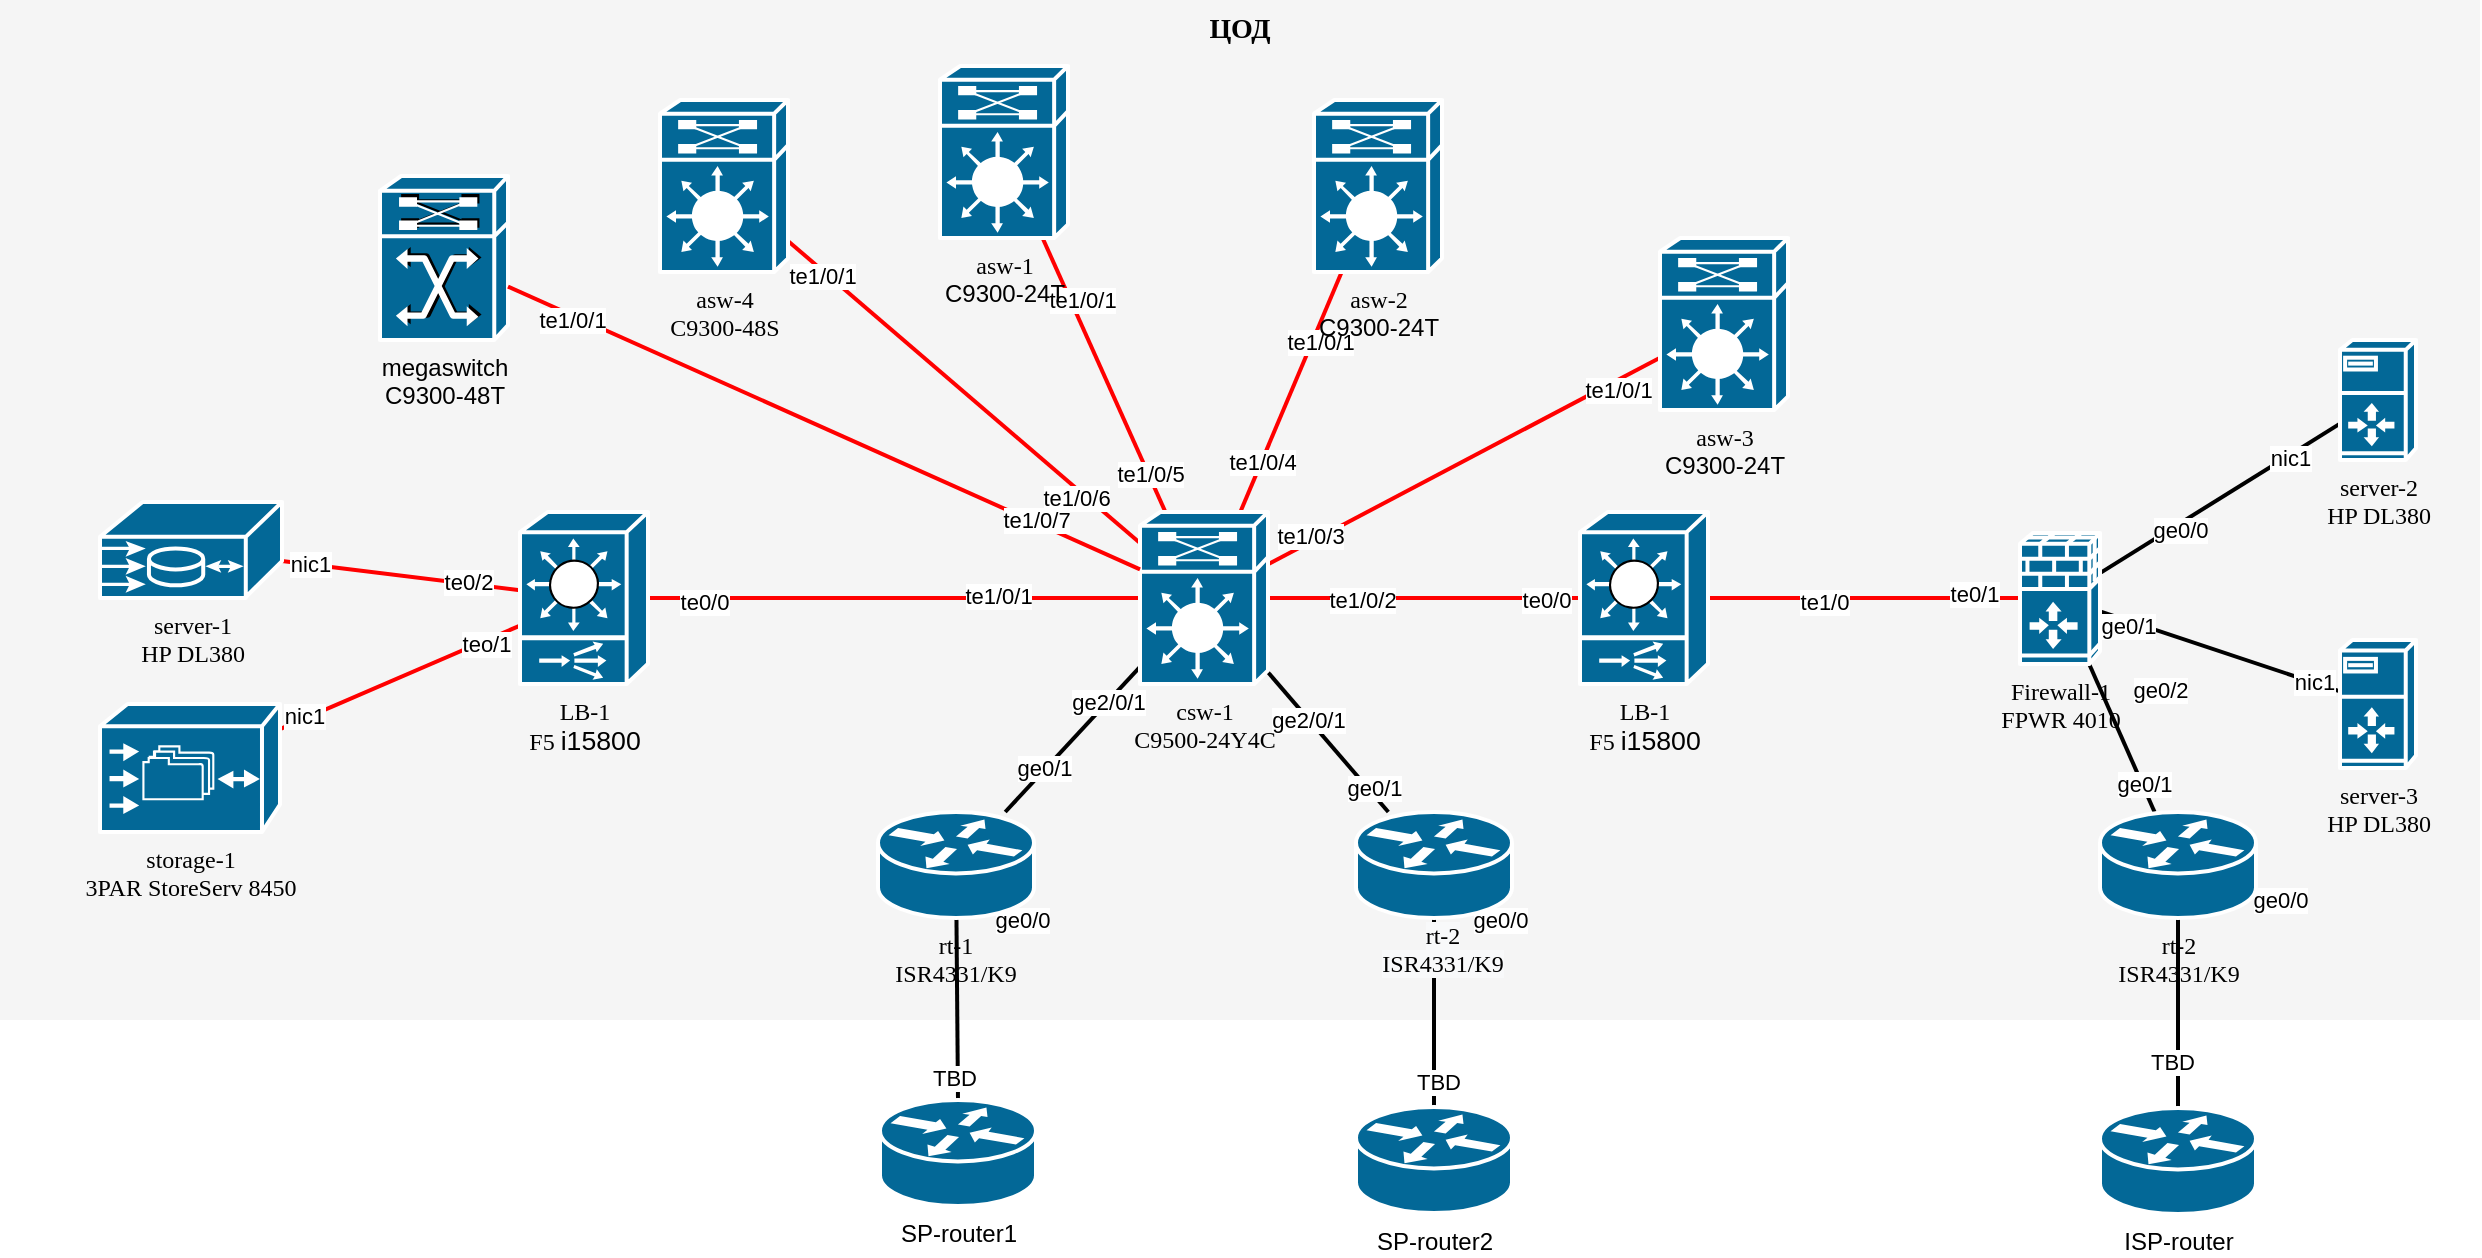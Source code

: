 <mxfile version="20.6.2" type="device"><diagram name="Page-1" id="c37626ed-c26b-45fb-9056-f9ebc6bb27b6"><mxGraphModel dx="1793" dy="1045" grid="1" gridSize="10" guides="1" tooltips="1" connect="1" arrows="1" fold="1" page="1" pageScale="1" pageWidth="1100" pageHeight="850" background="none" math="0" shadow="0"><root><mxCell id="0"/><mxCell id="1" parent="0"/><mxCell id="1c7a67bf8fd3230f-83" value="ЦОД" style="whiteSpace=wrap;html=1;rounded=0;shadow=0;comic=0;strokeWidth=1;fontFamily=Verdana;fontSize=14;fillColor=#f5f5f5;strokeColor=none;verticalAlign=top;fontStyle=1" parent="1" vertex="1"><mxGeometry x="450" y="220" width="1240" height="510" as="geometry"/></mxCell><mxCell id="1c7a67bf8fd3230f-37" style="edgeStyle=none;html=1;labelBackgroundColor=none;startFill=0;endArrow=none;endFill=0;strokeWidth=2;fontFamily=Verdana;fontSize=12;strokeColor=#FF0000;fillColor=#e51400;" parent="1" source="1c7a67bf8fd3230f-1" target="1c7a67bf8fd3230f-5" edge="1"><mxGeometry relative="1" as="geometry"/></mxCell><mxCell id="pVyVXhRQnFWiGD-vonVl-17" value="te1/0/6" style="edgeLabel;html=1;align=center;verticalAlign=middle;resizable=0;points=[];" parent="1c7a67bf8fd3230f-37" vertex="1" connectable="0"><mxGeometry x="0.805" y="3" relative="1" as="geometry"><mxPoint x="-17" y="-6" as="offset"/></mxGeometry></mxCell><mxCell id="pVyVXhRQnFWiGD-vonVl-22" value="te1/0/1" style="edgeLabel;html=1;align=center;verticalAlign=middle;resizable=0;points=[];" parent="1c7a67bf8fd3230f-37" vertex="1" connectable="0"><mxGeometry x="-0.795" y="-2" relative="1" as="geometry"><mxPoint as="offset"/></mxGeometry></mxCell><mxCell id="1c7a67bf8fd3230f-1" value="asw-4&lt;br&gt;C9300-48S" style="shape=mxgraph.cisco.misc.route_switch_processor;html=1;dashed=0;fillColor=#036897;strokeColor=#ffffff;strokeWidth=2;verticalLabelPosition=bottom;verticalAlign=top;rounded=0;shadow=0;comic=0;fontFamily=Verdana;fontSize=12;" parent="1" vertex="1"><mxGeometry x="780" y="270" width="64" height="86" as="geometry"/></mxCell><mxCell id="1c7a67bf8fd3230f-38" style="edgeStyle=none;html=1;labelBackgroundColor=none;startFill=0;endArrow=none;endFill=0;strokeWidth=2;fontFamily=Verdana;fontSize=12;strokeColor=#FF0000;fillColor=#e51400;" parent="1" source="1c7a67bf8fd3230f-2" target="1c7a67bf8fd3230f-5" edge="1"><mxGeometry relative="1" as="geometry"/></mxCell><mxCell id="pVyVXhRQnFWiGD-vonVl-16" value="te1/0/5" style="edgeLabel;html=1;align=center;verticalAlign=middle;resizable=0;points=[];" parent="1c7a67bf8fd3230f-38" vertex="1" connectable="0"><mxGeometry x="0.726" y="1" relative="1" as="geometry"><mxPoint as="offset"/></mxGeometry></mxCell><mxCell id="pVyVXhRQnFWiGD-vonVl-21" value="te1/0/1" style="edgeLabel;html=1;align=center;verticalAlign=middle;resizable=0;points=[];" parent="1c7a67bf8fd3230f-38" vertex="1" connectable="0"><mxGeometry x="-0.683" y="-3" relative="1" as="geometry"><mxPoint x="12" y="8" as="offset"/></mxGeometry></mxCell><mxCell id="1c7a67bf8fd3230f-2" value="asw-1&lt;br&gt;&lt;span style=&quot;font-family: Helvetica;&quot;&gt;C9300-24T&lt;/span&gt;" style="shape=mxgraph.cisco.misc.route_switch_processor;html=1;dashed=0;fillColor=#036897;strokeColor=#ffffff;strokeWidth=2;verticalLabelPosition=bottom;verticalAlign=top;rounded=0;shadow=0;comic=0;fontFamily=Verdana;fontSize=12;" parent="1" vertex="1"><mxGeometry x="920" y="253" width="64" height="86" as="geometry"/></mxCell><mxCell id="1c7a67bf8fd3230f-39" style="edgeStyle=none;html=1;labelBackgroundColor=none;startFill=0;endArrow=none;endFill=0;strokeWidth=2;fontFamily=Verdana;fontSize=12;strokeColor=#FF0000;fillColor=#e51400;" parent="1" source="1c7a67bf8fd3230f-3" target="1c7a67bf8fd3230f-5" edge="1"><mxGeometry relative="1" as="geometry"/></mxCell><mxCell id="pVyVXhRQnFWiGD-vonVl-15" value="te1/0/4" style="edgeLabel;html=1;align=center;verticalAlign=middle;resizable=0;points=[];" parent="1c7a67bf8fd3230f-39" vertex="1" connectable="0"><mxGeometry x="0.571" relative="1" as="geometry"><mxPoint as="offset"/></mxGeometry></mxCell><mxCell id="pVyVXhRQnFWiGD-vonVl-20" value="te1/0/1" style="edgeLabel;html=1;align=center;verticalAlign=middle;resizable=0;points=[];" parent="1c7a67bf8fd3230f-39" vertex="1" connectable="0"><mxGeometry x="-0.587" y="-1" relative="1" as="geometry"><mxPoint y="10" as="offset"/></mxGeometry></mxCell><mxCell id="1c7a67bf8fd3230f-3" value="asw-2&lt;br&gt;&lt;span style=&quot;font-family: Helvetica;&quot;&gt;C9300-24T&lt;/span&gt;" style="shape=mxgraph.cisco.misc.route_switch_processor;html=1;dashed=0;fillColor=#036897;strokeColor=#ffffff;strokeWidth=2;verticalLabelPosition=bottom;verticalAlign=top;rounded=0;shadow=0;comic=0;fontFamily=Verdana;fontSize=12;labelBackgroundColor=none;" parent="1" vertex="1"><mxGeometry x="1107" y="270" width="64" height="86" as="geometry"/></mxCell><mxCell id="1c7a67bf8fd3230f-40" style="edgeStyle=none;html=1;labelBackgroundColor=none;startFill=0;endArrow=none;endFill=0;strokeWidth=2;fontFamily=Verdana;fontSize=12;strokeColor=#FF0000;fillColor=#e51400;" parent="1" source="1c7a67bf8fd3230f-4" target="1c7a67bf8fd3230f-5" edge="1"><mxGeometry relative="1" as="geometry"/></mxCell><mxCell id="pVyVXhRQnFWiGD-vonVl-14" value="te1/0/3" style="edgeLabel;html=1;align=center;verticalAlign=middle;resizable=0;points=[];" parent="1c7a67bf8fd3230f-40" vertex="1" connectable="0"><mxGeometry x="0.775" y="-3" relative="1" as="geometry"><mxPoint as="offset"/></mxGeometry></mxCell><mxCell id="pVyVXhRQnFWiGD-vonVl-19" value="te1/0/1" style="edgeLabel;html=1;align=center;verticalAlign=middle;resizable=0;points=[];" parent="1c7a67bf8fd3230f-40" vertex="1" connectable="0"><mxGeometry x="-0.76" y="4" relative="1" as="geometry"><mxPoint as="offset"/></mxGeometry></mxCell><object label="asw-3&lt;br&gt;&lt;span style=&quot;font-family: Helvetica;&quot;&gt;C9300-24T&lt;/span&gt;" Power="300" id="1c7a67bf8fd3230f-4"><mxCell style="shape=mxgraph.cisco.misc.route_switch_processor;html=1;dashed=0;fillColor=#036897;strokeColor=#ffffff;strokeWidth=2;verticalLabelPosition=bottom;verticalAlign=top;rounded=0;shadow=0;comic=0;fontFamily=Verdana;fontSize=12;" parent="1" vertex="1"><mxGeometry x="1280" y="339" width="64" height="86" as="geometry"/></mxCell></object><mxCell id="1c7a67bf8fd3230f-41" style="edgeStyle=none;html=1;labelBackgroundColor=none;startFill=0;endArrow=none;endFill=0;strokeWidth=2;fontFamily=Verdana;fontSize=12;strokeColor=#FF0000;fillColor=#e51400;" parent="1" source="1c7a67bf8fd3230f-5" target="1c7a67bf8fd3230f-7" edge="1"><mxGeometry relative="1" as="geometry"/></mxCell><mxCell id="pVyVXhRQnFWiGD-vonVl-13" value="te1/0/2" style="edgeLabel;html=1;align=center;verticalAlign=middle;resizable=0;points=[];" parent="1c7a67bf8fd3230f-41" vertex="1" connectable="0"><mxGeometry x="-0.406" y="-1" relative="1" as="geometry"><mxPoint as="offset"/></mxGeometry></mxCell><mxCell id="pVyVXhRQnFWiGD-vonVl-18" value="te0/0" style="edgeLabel;html=1;align=center;verticalAlign=middle;resizable=0;points=[];" parent="1c7a67bf8fd3230f-41" vertex="1" connectable="0"><mxGeometry x="0.773" y="-1" relative="1" as="geometry"><mxPoint as="offset"/></mxGeometry></mxCell><mxCell id="1c7a67bf8fd3230f-45" style="edgeStyle=none;html=1;labelBackgroundColor=none;startFill=0;endArrow=none;endFill=0;strokeWidth=2;fontFamily=Verdana;fontSize=12;strokeColor=#FF0000;fillColor=#e51400;" parent="1" source="1c7a67bf8fd3230f-5" target="1c7a67bf8fd3230f-6" edge="1"><mxGeometry relative="1" as="geometry"/></mxCell><mxCell id="pVyVXhRQnFWiGD-vonVl-1" value="te1/0/1" style="edgeLabel;html=1;align=center;verticalAlign=middle;resizable=0;points=[];" parent="1c7a67bf8fd3230f-45" vertex="1" connectable="0"><mxGeometry x="-0.423" y="-1" relative="1" as="geometry"><mxPoint as="offset"/></mxGeometry></mxCell><mxCell id="pVyVXhRQnFWiGD-vonVl-2" value="te0/0" style="edgeLabel;html=1;align=center;verticalAlign=middle;resizable=0;points=[];" parent="1c7a67bf8fd3230f-45" vertex="1" connectable="0"><mxGeometry x="0.776" y="2" relative="1" as="geometry"><mxPoint as="offset"/></mxGeometry></mxCell><mxCell id="1c7a67bf8fd3230f-49" style="edgeStyle=none;html=1;labelBackgroundColor=none;startFill=0;endArrow=none;endFill=0;strokeWidth=2;fontFamily=Verdana;fontSize=12;" parent="1" source="1c7a67bf8fd3230f-5" target="1c7a67bf8fd3230f-46" edge="1"><mxGeometry relative="1" as="geometry"/></mxCell><mxCell id="pVyVXhRQnFWiGD-vonVl-7" value="ge0/1" style="edgeLabel;html=1;align=center;verticalAlign=middle;resizable=0;points=[];" parent="1c7a67bf8fd3230f-49" vertex="1" connectable="0"><mxGeometry x="0.412" y="-1" relative="1" as="geometry"><mxPoint as="offset"/></mxGeometry></mxCell><mxCell id="pVyVXhRQnFWiGD-vonVl-8" value="ge2/0/1" style="edgeLabel;html=1;align=center;verticalAlign=middle;resizable=0;points=[];" parent="1c7a67bf8fd3230f-49" vertex="1" connectable="0"><mxGeometry x="-0.536" relative="1" as="geometry"><mxPoint x="-1" as="offset"/></mxGeometry></mxCell><mxCell id="1c7a67bf8fd3230f-50" style="edgeStyle=none;html=1;labelBackgroundColor=none;startFill=0;endArrow=none;endFill=0;strokeWidth=2;fontFamily=Verdana;fontSize=12;" parent="1" source="1c7a67bf8fd3230f-5" target="1c7a67bf8fd3230f-47" edge="1"><mxGeometry relative="1" as="geometry"/></mxCell><mxCell id="pVyVXhRQnFWiGD-vonVl-9" value="ge2/0/1" style="edgeLabel;html=1;align=center;verticalAlign=middle;resizable=0;points=[];" parent="1c7a67bf8fd3230f-50" vertex="1" connectable="0"><mxGeometry x="-0.328" y="-1" relative="1" as="geometry"><mxPoint y="-1" as="offset"/></mxGeometry></mxCell><mxCell id="pVyVXhRQnFWiGD-vonVl-10" value="ge0/1" style="edgeLabel;html=1;align=center;verticalAlign=middle;resizable=0;points=[];" parent="1c7a67bf8fd3230f-50" vertex="1" connectable="0"><mxGeometry x="0.69" y="2" relative="1" as="geometry"><mxPoint as="offset"/></mxGeometry></mxCell><mxCell id="1c7a67bf8fd3230f-5" value="csw-1&lt;br&gt;C9500-24Y4C" style="shape=mxgraph.cisco.misc.route_switch_processor;html=1;dashed=0;fillColor=#036897;strokeColor=#ffffff;strokeWidth=2;verticalLabelPosition=bottom;verticalAlign=top;rounded=0;shadow=0;comic=0;fontFamily=Verdana;fontSize=12;" parent="1" vertex="1"><mxGeometry x="1020" y="476" width="64" height="86" as="geometry"/></mxCell><mxCell id="1c7a67bf8fd3230f-64" style="edgeStyle=none;html=1;labelBackgroundColor=none;startFill=0;endArrow=none;endFill=0;strokeWidth=2;fontFamily=Verdana;fontSize=12;strokeColor=#FF0000;fillColor=#e51400;" parent="1" source="1c7a67bf8fd3230f-6" target="1c7a67bf8fd3230f-9" edge="1"><mxGeometry relative="1" as="geometry"/></mxCell><mxCell id="pVyVXhRQnFWiGD-vonVl-3" value="te0/2" style="edgeLabel;html=1;align=center;verticalAlign=middle;resizable=0;points=[];" parent="1c7a67bf8fd3230f-64" vertex="1" connectable="0"><mxGeometry x="-0.547" y="-1" relative="1" as="geometry"><mxPoint as="offset"/></mxGeometry></mxCell><mxCell id="pVyVXhRQnFWiGD-vonVl-4" value="nic1" style="edgeLabel;html=1;align=center;verticalAlign=middle;resizable=0;points=[];" parent="1c7a67bf8fd3230f-64" vertex="1" connectable="0"><mxGeometry x="0.767" relative="1" as="geometry"><mxPoint as="offset"/></mxGeometry></mxCell><mxCell id="1c7a67bf8fd3230f-65" style="edgeStyle=none;html=1;labelBackgroundColor=none;startFill=0;endArrow=none;endFill=0;strokeWidth=2;fontFamily=Verdana;fontSize=12;fillColor=#e51400;strokeColor=#FF0000;" parent="1" source="1c7a67bf8fd3230f-6" target="1c7a67bf8fd3230f-8" edge="1"><mxGeometry relative="1" as="geometry"/></mxCell><mxCell id="pVyVXhRQnFWiGD-vonVl-5" value="nic1" style="edgeLabel;html=1;align=center;verticalAlign=middle;resizable=0;points=[];" parent="1c7a67bf8fd3230f-65" vertex="1" connectable="0"><mxGeometry x="0.788" y="-1" relative="1" as="geometry"><mxPoint as="offset"/></mxGeometry></mxCell><mxCell id="pVyVXhRQnFWiGD-vonVl-6" value="teo/1" style="edgeLabel;html=1;align=center;verticalAlign=middle;resizable=0;points=[];" parent="1c7a67bf8fd3230f-65" vertex="1" connectable="0"><mxGeometry x="-0.699" y="1" relative="1" as="geometry"><mxPoint as="offset"/></mxGeometry></mxCell><mxCell id="1c7a67bf8fd3230f-6" value="LB-1&lt;br&gt;F5&amp;nbsp;&lt;span dir=&quot;ltr&quot; role=&quot;presentation&quot; style=&quot;left: 275.454px; top: 189.618px; font-size: 13.333px; font-family: sans-serif; transform: scaleX(1.256);&quot;&gt;i15800&lt;/span&gt;" style="shape=mxgraph.cisco.switches.content_switch;html=1;dashed=0;fillColor=#036897;strokeColor=#ffffff;strokeWidth=2;verticalLabelPosition=bottom;verticalAlign=top;rounded=0;shadow=0;comic=0;fontFamily=Verdana;fontSize=12;" parent="1" vertex="1"><mxGeometry x="710" y="476" width="64" height="86" as="geometry"/></mxCell><mxCell id="1c7a67bf8fd3230f-42" style="edgeStyle=none;html=1;labelBackgroundColor=none;startFill=0;endArrow=none;endFill=0;strokeWidth=2;fontFamily=Verdana;fontSize=12;strokeColor=#FF0000;fillColor=#e51400;" parent="1" source="1c7a67bf8fd3230f-7" target="1c7a67bf8fd3230f-10" edge="1"><mxGeometry relative="1" as="geometry"/></mxCell><mxCell id="pVyVXhRQnFWiGD-vonVl-23" value="te1/0" style="edgeLabel;html=1;align=center;verticalAlign=middle;resizable=0;points=[];" parent="1c7a67bf8fd3230f-42" vertex="1" connectable="0"><mxGeometry x="-0.254" y="-2" relative="1" as="geometry"><mxPoint as="offset"/></mxGeometry></mxCell><mxCell id="pVyVXhRQnFWiGD-vonVl-24" value="te0/1" style="edgeLabel;html=1;align=center;verticalAlign=middle;resizable=0;points=[];" parent="1c7a67bf8fd3230f-42" vertex="1" connectable="0"><mxGeometry x="0.706" y="2" relative="1" as="geometry"><mxPoint as="offset"/></mxGeometry></mxCell><mxCell id="1c7a67bf8fd3230f-7" value="LB-1&lt;br&gt;F5&amp;nbsp;&lt;span dir=&quot;ltr&quot; role=&quot;presentation&quot; style=&quot;left: 275.454px; top: 189.618px; font-size: 13.333px; font-family: sans-serif; transform: scaleX(1.256);&quot;&gt;i15800&lt;/span&gt;" style="shape=mxgraph.cisco.switches.content_switch;html=1;dashed=0;fillColor=#036897;strokeColor=#ffffff;strokeWidth=2;verticalLabelPosition=bottom;verticalAlign=top;rounded=0;shadow=0;comic=0;fontFamily=Verdana;fontSize=12;" parent="1" vertex="1"><mxGeometry x="1240" y="476" width="64" height="86" as="geometry"/></mxCell><mxCell id="1c7a67bf8fd3230f-8" value="storage-1&lt;br&gt;&lt;span style=&quot;background-color: initial;&quot;&gt;3PAR StoreServ 8450&lt;/span&gt;" style="shape=mxgraph.cisco.storage.cisco_file_engine;html=1;dashed=0;fillColor=#036897;strokeColor=#ffffff;strokeWidth=2;verticalLabelPosition=bottom;verticalAlign=top;rounded=0;shadow=0;comic=0;fontFamily=Verdana;fontSize=12;" parent="1" vertex="1"><mxGeometry x="500" y="572" width="90" height="64" as="geometry"/></mxCell><mxCell id="1c7a67bf8fd3230f-9" value="server-1&lt;br&gt;HP DL380" style="shape=mxgraph.cisco.misc.me1100;html=1;dashed=0;fillColor=#036897;strokeColor=#ffffff;strokeWidth=2;verticalLabelPosition=bottom;verticalAlign=top;rounded=0;shadow=0;comic=0;fontFamily=Verdana;fontSize=12;" parent="1" vertex="1"><mxGeometry x="500" y="471" width="91" height="48" as="geometry"/></mxCell><mxCell id="1c7a67bf8fd3230f-43" style="edgeStyle=none;html=1;labelBackgroundColor=none;startFill=0;endArrow=none;endFill=0;strokeWidth=2;fontFamily=Verdana;fontSize=12;" parent="1" source="1c7a67bf8fd3230f-10" target="1c7a67bf8fd3230f-11" edge="1"><mxGeometry relative="1" as="geometry"/></mxCell><mxCell id="pVyVXhRQnFWiGD-vonVl-25" value="ge0/0" style="edgeLabel;html=1;align=center;verticalAlign=middle;resizable=0;points=[];" parent="1c7a67bf8fd3230f-43" vertex="1" connectable="0"><mxGeometry x="-0.356" y="-3" relative="1" as="geometry"><mxPoint as="offset"/></mxGeometry></mxCell><mxCell id="pVyVXhRQnFWiGD-vonVl-30" value="nic1" style="edgeLabel;html=1;align=center;verticalAlign=middle;resizable=0;points=[];" parent="1c7a67bf8fd3230f-43" vertex="1" connectable="0"><mxGeometry x="0.566" y="-1" relative="1" as="geometry"><mxPoint as="offset"/></mxGeometry></mxCell><mxCell id="1c7a67bf8fd3230f-44" style="edgeStyle=none;html=1;labelBackgroundColor=none;startFill=0;endArrow=none;endFill=0;strokeWidth=2;fontFamily=Verdana;fontSize=12;" parent="1" source="1c7a67bf8fd3230f-10" target="1c7a67bf8fd3230f-12" edge="1"><mxGeometry relative="1" as="geometry"/></mxCell><mxCell id="pVyVXhRQnFWiGD-vonVl-26" value="ge0/1" style="edgeLabel;html=1;align=center;verticalAlign=middle;resizable=0;points=[];" parent="1c7a67bf8fd3230f-44" vertex="1" connectable="0"><mxGeometry x="-0.744" y="-3" relative="1" as="geometry"><mxPoint y="-1" as="offset"/></mxGeometry></mxCell><mxCell id="pVyVXhRQnFWiGD-vonVl-31" value="nic1" style="edgeLabel;html=1;align=center;verticalAlign=middle;resizable=0;points=[];" parent="1c7a67bf8fd3230f-44" vertex="1" connectable="0"><mxGeometry x="0.782" relative="1" as="geometry"><mxPoint as="offset"/></mxGeometry></mxCell><mxCell id="1c7a67bf8fd3230f-51" style="edgeStyle=none;html=1;labelBackgroundColor=none;startFill=0;endArrow=none;endFill=0;strokeWidth=2;fontFamily=Verdana;fontSize=12;" parent="1" source="1c7a67bf8fd3230f-10" target="1c7a67bf8fd3230f-48" edge="1"><mxGeometry relative="1" as="geometry"/></mxCell><mxCell id="pVyVXhRQnFWiGD-vonVl-27" value="ge0/2" style="edgeLabel;html=1;align=center;verticalAlign=middle;resizable=0;points=[];" parent="1c7a67bf8fd3230f-51" vertex="1" connectable="0"><mxGeometry x="-0.289" y="1" relative="1" as="geometry"><mxPoint x="23" y="-13" as="offset"/></mxGeometry></mxCell><mxCell id="pVyVXhRQnFWiGD-vonVl-28" value="ge0/1" style="edgeLabel;html=1;align=center;verticalAlign=middle;resizable=0;points=[];" parent="1c7a67bf8fd3230f-51" vertex="1" connectable="0"><mxGeometry x="0.629" y="1" relative="1" as="geometry"><mxPoint as="offset"/></mxGeometry></mxCell><mxCell id="1c7a67bf8fd3230f-10" value="Firewall-1&lt;br&gt;FPWR 4010" style="shape=mxgraph.cisco.security.ios_firewall;html=1;dashed=0;fillColor=#036897;strokeColor=#ffffff;strokeWidth=2;verticalLabelPosition=bottom;verticalAlign=top;rounded=0;shadow=0;comic=0;fontFamily=Verdana;fontSize=12;" parent="1" vertex="1"><mxGeometry x="1460" y="486" width="40" height="66" as="geometry"/></mxCell><mxCell id="1c7a67bf8fd3230f-11" value="server-2&lt;br&gt;HP DL380" style="shape=mxgraph.cisco.servers.server_with_router;html=1;dashed=0;fillColor=#036897;strokeColor=#ffffff;strokeWidth=2;verticalLabelPosition=bottom;verticalAlign=top;rounded=0;shadow=0;comic=0;fontFamily=Verdana;fontSize=12;" parent="1" vertex="1"><mxGeometry x="1620" y="390" width="38" height="60" as="geometry"/></mxCell><mxCell id="1c7a67bf8fd3230f-12" value="server-3&lt;br&gt;HP DL380" style="shape=mxgraph.cisco.servers.server_with_router;html=1;dashed=0;fillColor=#036897;strokeColor=#ffffff;strokeWidth=2;verticalLabelPosition=bottom;verticalAlign=top;rounded=0;shadow=0;comic=0;fontFamily=Verdana;fontSize=12;" parent="1" vertex="1"><mxGeometry x="1620" y="540" width="38" height="64" as="geometry"/></mxCell><mxCell id="1c7a67bf8fd3230f-55" style="edgeStyle=none;html=1;labelBackgroundColor=none;startFill=0;endArrow=none;endFill=0;strokeWidth=2;fontFamily=Verdana;fontSize=12;entryX=0.5;entryY=0;entryDx=0;entryDy=0;entryPerimeter=0;" parent="1" source="1c7a67bf8fd3230f-46" target="VYZhUGUUAuglzrINPPdh-2" edge="1"><mxGeometry relative="1" as="geometry"/></mxCell><mxCell id="pVyVXhRQnFWiGD-vonVl-11" value="ge0/0" style="edgeLabel;html=1;align=center;verticalAlign=middle;resizable=0;points=[];" parent="1c7a67bf8fd3230f-55" vertex="1" connectable="0"><mxGeometry x="-0.524" relative="1" as="geometry"><mxPoint x="32" y="-21" as="offset"/></mxGeometry></mxCell><mxCell id="VYZhUGUUAuglzrINPPdh-3" value="TBD" style="edgeLabel;html=1;align=center;verticalAlign=middle;resizable=0;points=[];" vertex="1" connectable="0" parent="1c7a67bf8fd3230f-55"><mxGeometry x="0.763" y="-2" relative="1" as="geometry"><mxPoint as="offset"/></mxGeometry></mxCell><mxCell id="1c7a67bf8fd3230f-46" value="rt-1&#10;ISR4331/K9" style="shape=mxgraph.cisco.routers.router;dashed=0;fillColor=#036897;strokeColor=#ffffff;strokeWidth=2;verticalLabelPosition=bottom;verticalAlign=top;rounded=0;shadow=0;comic=0;fontFamily=Verdana;fontSize=12;" parent="1" vertex="1"><mxGeometry x="889" y="626" width="78" height="53" as="geometry"/></mxCell><mxCell id="1c7a67bf8fd3230f-54" value="" style="edgeStyle=none;labelBackgroundColor=none;startFill=0;endArrow=none;endFill=0;strokeWidth=2;fontFamily=Verdana;fontSize=12;entryX=0.5;entryY=0;entryDx=0;entryDy=0;entryPerimeter=0;" parent="1" source="1c7a67bf8fd3230f-47" target="VYZhUGUUAuglzrINPPdh-4" edge="1"><mxGeometry relative="1" as="geometry"/></mxCell><mxCell id="pVyVXhRQnFWiGD-vonVl-12" value="ge0/0" style="edgeLabel;html=1;align=center;verticalAlign=middle;resizable=0;points=[];" parent="1c7a67bf8fd3230f-54" vertex="1" connectable="0"><mxGeometry x="-0.639" y="-2" relative="1" as="geometry"><mxPoint x="35" y="-16" as="offset"/></mxGeometry></mxCell><mxCell id="VYZhUGUUAuglzrINPPdh-5" value="TBD" style="edgeLabel;html=1;align=center;verticalAlign=middle;resizable=0;points=[];" vertex="1" connectable="0" parent="1c7a67bf8fd3230f-54"><mxGeometry x="0.572" y="2" relative="1" as="geometry"><mxPoint y="7" as="offset"/></mxGeometry></mxCell><mxCell id="1c7a67bf8fd3230f-47" value="&lt;span style=&quot;color: rgb(0, 0, 0); font-family: Verdana; font-size: 12px; font-style: normal; font-variant-ligatures: normal; font-variant-caps: normal; font-weight: 400; letter-spacing: normal; orphans: 2; text-align: center; text-indent: 0px; text-transform: none; widows: 2; word-spacing: 0px; -webkit-text-stroke-width: 0px; background-color: rgb(248, 249, 250); text-decoration-thickness: initial; text-decoration-style: initial; text-decoration-color: initial; float: none; display: inline !important;&quot;&gt;rt-2&lt;/span&gt;&lt;br style=&quot;color: rgb(0, 0, 0); font-family: Verdana; font-size: 12px; font-style: normal; font-variant-ligatures: normal; font-variant-caps: normal; font-weight: 400; letter-spacing: normal; orphans: 2; text-align: center; text-indent: 0px; text-transform: none; widows: 2; word-spacing: 0px; -webkit-text-stroke-width: 0px; background-color: rgb(248, 249, 250); text-decoration-thickness: initial; text-decoration-style: initial; text-decoration-color: initial;&quot;&gt;&lt;span style=&quot;color: rgb(0, 0, 0); font-family: Verdana; font-size: 12px; font-style: normal; font-variant-ligatures: normal; font-variant-caps: normal; font-weight: 400; letter-spacing: normal; orphans: 2; text-align: center; text-indent: 0px; text-transform: none; widows: 2; word-spacing: 0px; -webkit-text-stroke-width: 0px; background-color: rgb(248, 249, 250); text-decoration-thickness: initial; text-decoration-style: initial; text-decoration-color: initial; float: none; display: inline !important;&quot;&gt;ISR4331/K9&lt;/span&gt;" style="shape=mxgraph.cisco.routers.router;html=1;dashed=0;fillColor=#036897;strokeColor=#ffffff;strokeWidth=2;verticalLabelPosition=bottom;verticalAlign=top;rounded=0;shadow=0;comic=0;fontFamily=Verdana;fontSize=12;movableLabel=1;" parent="1" vertex="1"><mxGeometry x="1128" y="626" width="78" height="53" as="geometry"><mxPoint x="4" y="-5" as="offset"/></mxGeometry></mxCell><mxCell id="1c7a67bf8fd3230f-52" style="edgeStyle=none;html=1;labelBackgroundColor=none;startFill=0;endArrow=none;endFill=0;strokeWidth=2;fontFamily=Verdana;fontSize=12;entryX=0.5;entryY=0;entryDx=0;entryDy=0;entryPerimeter=0;" parent="1" source="1c7a67bf8fd3230f-48" target="VYZhUGUUAuglzrINPPdh-6" edge="1"><mxGeometry relative="1" as="geometry"/></mxCell><mxCell id="pVyVXhRQnFWiGD-vonVl-29" value="ge0/0" style="edgeLabel;html=1;align=center;verticalAlign=middle;resizable=0;points=[];" parent="1c7a67bf8fd3230f-52" vertex="1" connectable="0"><mxGeometry x="-0.642" relative="1" as="geometry"><mxPoint x="51" y="-26" as="offset"/></mxGeometry></mxCell><mxCell id="VYZhUGUUAuglzrINPPdh-7" value="TBD" style="edgeLabel;html=1;align=center;verticalAlign=middle;resizable=0;points=[];" vertex="1" connectable="0" parent="1c7a67bf8fd3230f-52"><mxGeometry x="0.515" y="-3" relative="1" as="geometry"><mxPoint as="offset"/></mxGeometry></mxCell><mxCell id="1c7a67bf8fd3230f-48" value="&lt;span style=&quot;text-align: center;&quot;&gt;rt-2&lt;/span&gt;&lt;br style=&quot;text-align: center;&quot;&gt;&lt;span style=&quot;text-align: center;&quot;&gt;ISR4331/K9&lt;/span&gt;" style="shape=mxgraph.cisco.routers.router;html=1;dashed=0;fillColor=#036897;strokeColor=#ffffff;strokeWidth=2;verticalLabelPosition=bottom;verticalAlign=top;rounded=0;shadow=0;comic=0;fontFamily=Verdana;fontSize=12;align=center;horizontal=1;labelPosition=center;noLabel=0;movableLabel=0;" parent="1" vertex="1"><mxGeometry x="1500" y="626" width="78" height="53" as="geometry"/></mxCell><mxCell id="VYZhUGUUAuglzrINPPdh-2" value="SP-router1" style="shape=mxgraph.cisco.routers.router;sketch=0;html=1;pointerEvents=1;dashed=0;fillColor=#036897;strokeColor=#ffffff;strokeWidth=2;verticalLabelPosition=bottom;verticalAlign=top;align=center;outlineConnect=0;" vertex="1" parent="1"><mxGeometry x="890" y="770" width="78" height="53" as="geometry"/></mxCell><mxCell id="VYZhUGUUAuglzrINPPdh-4" value="SP-router2" style="shape=mxgraph.cisco.routers.router;sketch=0;html=1;pointerEvents=1;dashed=0;fillColor=#036897;strokeColor=#ffffff;strokeWidth=2;verticalLabelPosition=bottom;verticalAlign=top;align=center;outlineConnect=0;" vertex="1" parent="1"><mxGeometry x="1128" y="773.5" width="78" height="53" as="geometry"/></mxCell><mxCell id="VYZhUGUUAuglzrINPPdh-6" value="ISP-router" style="shape=mxgraph.cisco.routers.router;sketch=0;html=1;pointerEvents=1;dashed=0;fillColor=#036897;strokeColor=#ffffff;strokeWidth=2;verticalLabelPosition=bottom;verticalAlign=top;align=center;outlineConnect=0;" vertex="1" parent="1"><mxGeometry x="1500" y="774" width="78" height="53" as="geometry"/></mxCell><mxCell id="VYZhUGUUAuglzrINPPdh-8" value="megaswitch&lt;br&gt;C9300-48T" style="shape=mxgraph.cisco.routers.atm_tag_switch_router;sketch=0;html=1;pointerEvents=1;dashed=0;fillColor=#036897;strokeColor=#ffffff;strokeWidth=2;verticalLabelPosition=bottom;verticalAlign=top;align=center;outlineConnect=0;" vertex="1" parent="1"><mxGeometry x="640" y="308" width="64" height="82" as="geometry"/></mxCell><mxCell id="VYZhUGUUAuglzrINPPdh-9" style="edgeStyle=none;html=1;labelBackgroundColor=none;startFill=0;endArrow=none;endFill=0;strokeWidth=2;fontFamily=Verdana;fontSize=12;strokeColor=#FF0000;fillColor=#e51400;" edge="1" parent="1" source="VYZhUGUUAuglzrINPPdh-8" target="1c7a67bf8fd3230f-5"><mxGeometry relative="1" as="geometry"><mxPoint x="884" y="412.876" as="sourcePoint"/><mxPoint x="1030" y="508.124" as="targetPoint"/></mxGeometry></mxCell><mxCell id="VYZhUGUUAuglzrINPPdh-10" value="te1/0/7" style="edgeLabel;html=1;align=center;verticalAlign=middle;resizable=0;points=[];" vertex="1" connectable="0" parent="VYZhUGUUAuglzrINPPdh-9"><mxGeometry x="0.805" y="3" relative="1" as="geometry"><mxPoint x="-23" y="-8" as="offset"/></mxGeometry></mxCell><mxCell id="VYZhUGUUAuglzrINPPdh-11" value="te1/0/1" style="edgeLabel;html=1;align=center;verticalAlign=middle;resizable=0;points=[];" vertex="1" connectable="0" parent="VYZhUGUUAuglzrINPPdh-9"><mxGeometry x="-0.795" y="-2" relative="1" as="geometry"><mxPoint as="offset"/></mxGeometry></mxCell></root></mxGraphModel></diagram></mxfile>
